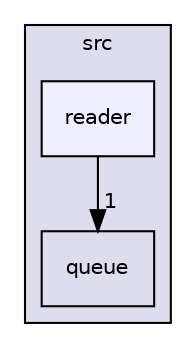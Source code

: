 digraph "/home/runner/work/ki/ki/src/reader" {
  compound=true
  node [ fontsize="10", fontname="Helvetica"];
  edge [ labelfontsize="10", labelfontname="Helvetica"];
  subgraph clusterdir_68267d1309a1af8e8297ef4c3efbcdba {
    graph [ bgcolor="#ddddee", pencolor="black", label="src" fontname="Helvetica", fontsize="10", URL="dir_68267d1309a1af8e8297ef4c3efbcdba.html"]
  dir_b932d720ae4455b3a35ba932c1ee98d1 [shape=box label="queue" URL="dir_b932d720ae4455b3a35ba932c1ee98d1.html"];
  dir_af89b2be539cdaaafaad341d1e56977e [shape=box, label="reader", style="filled", fillcolor="#eeeeff", pencolor="black", URL="dir_af89b2be539cdaaafaad341d1e56977e.html"];
  }
  dir_af89b2be539cdaaafaad341d1e56977e->dir_b932d720ae4455b3a35ba932c1ee98d1 [headlabel="1", labeldistance=1.5 headhref="dir_000004_000003.html"];
}
